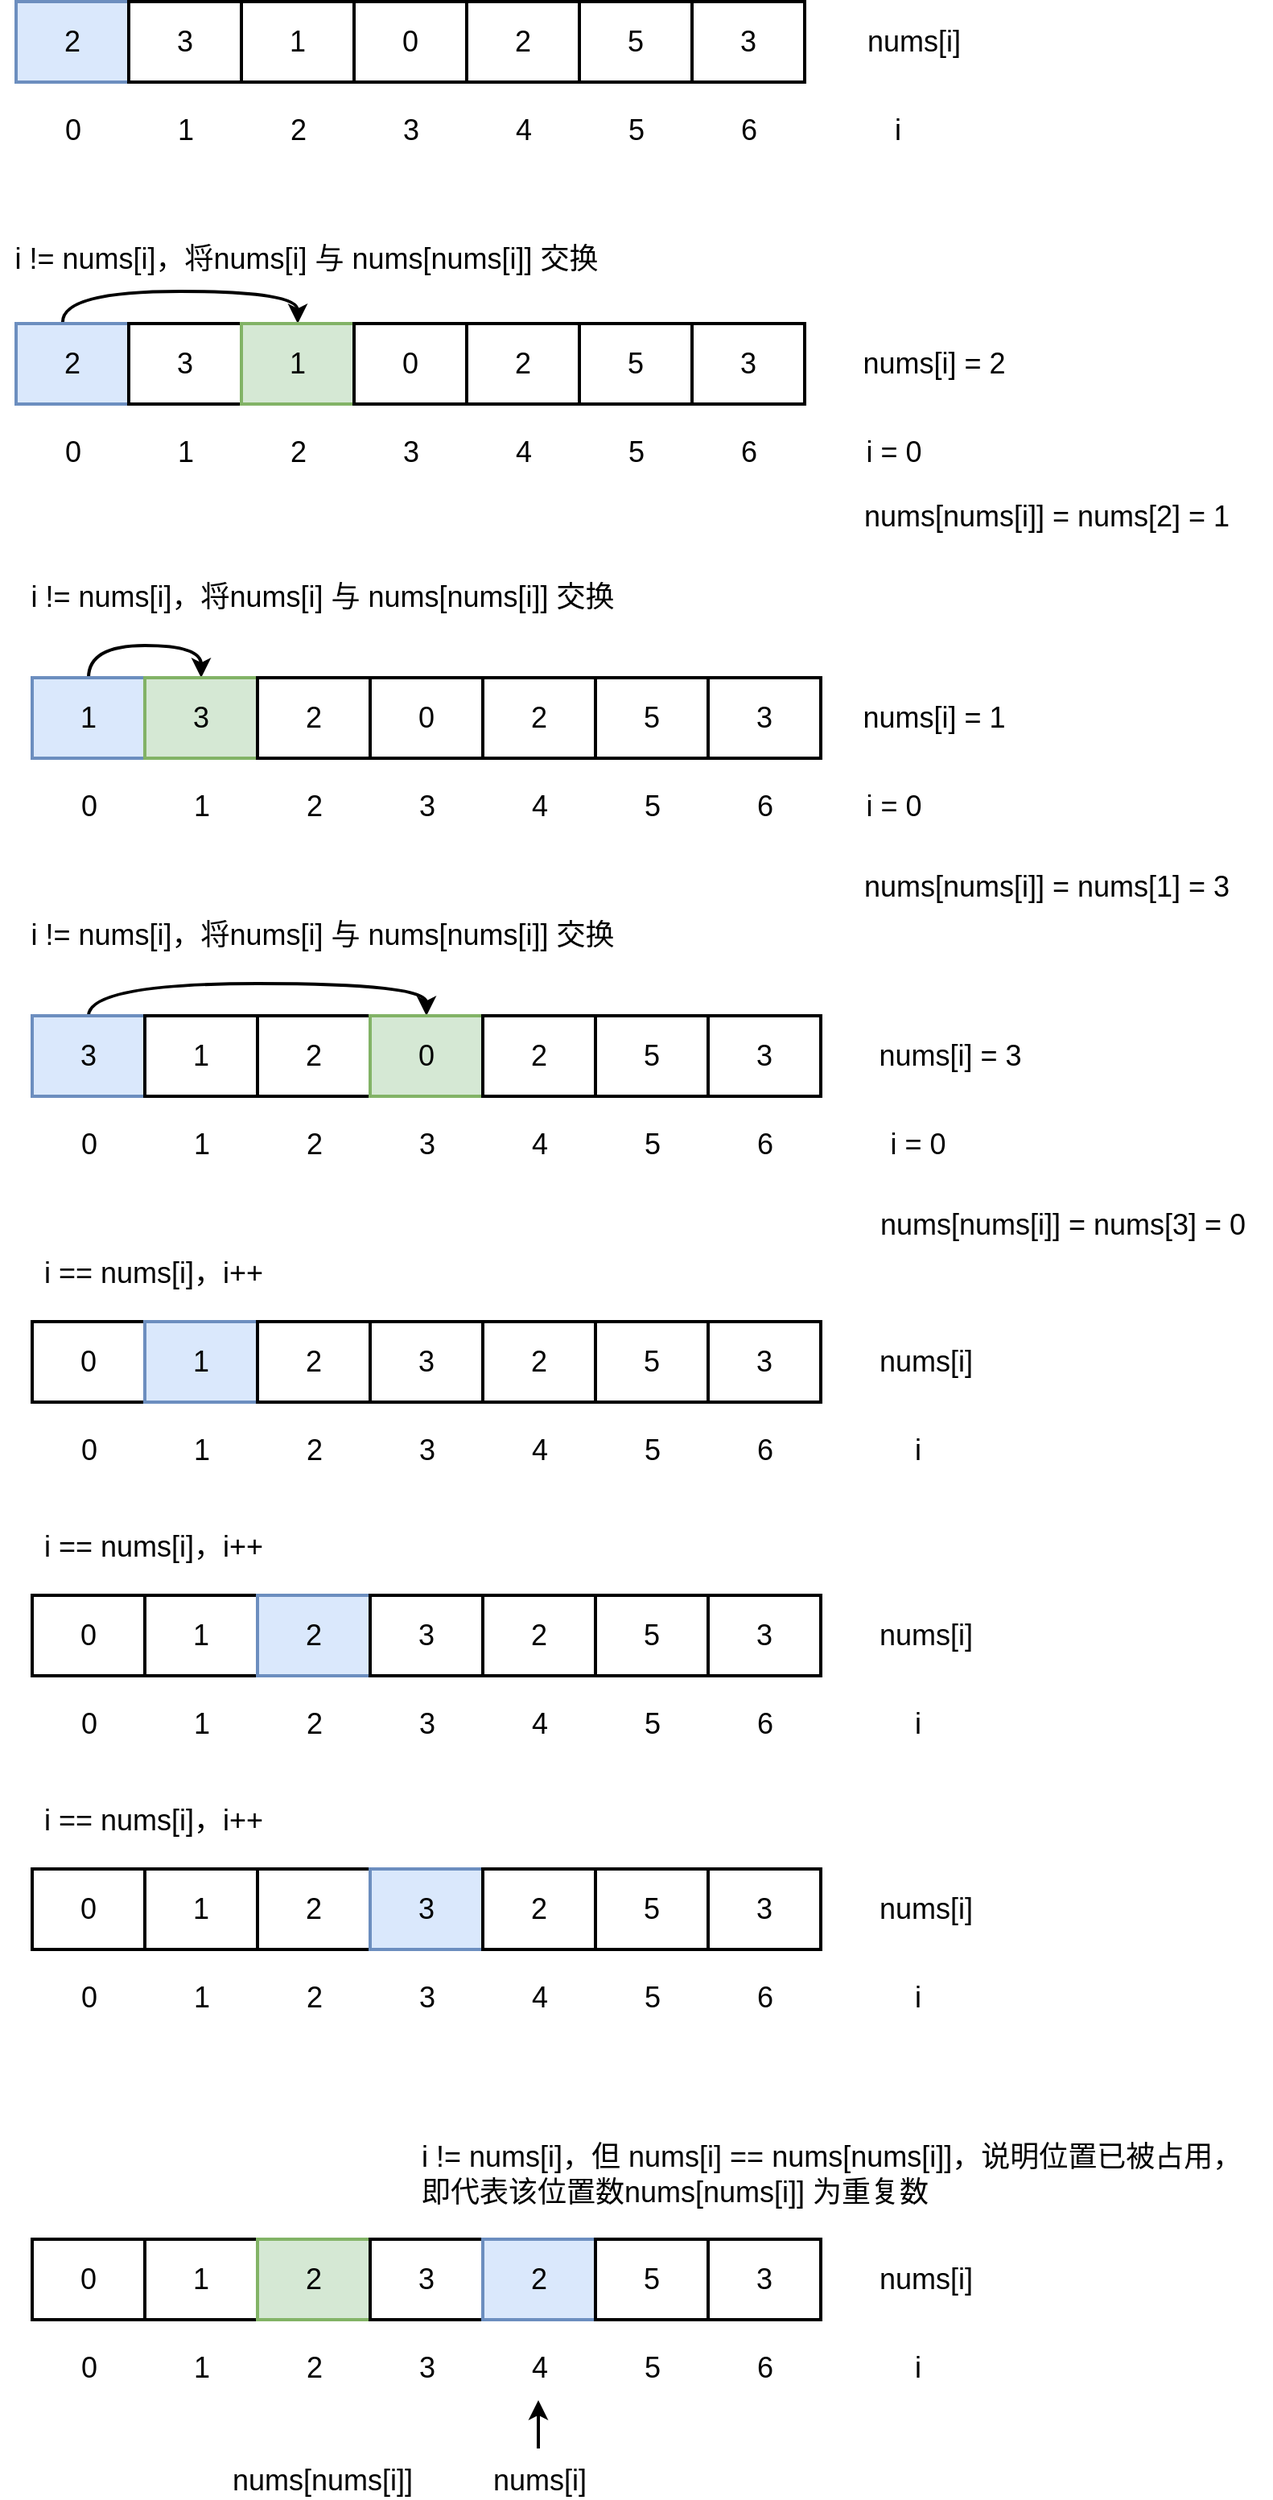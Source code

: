 <mxfile version="14.2.6" type="github">
  <diagram id="dGNWReX4-PdzedT3Ty0_" name="第 1 页">
    <mxGraphModel dx="856" dy="561" grid="1" gridSize="10" guides="1" tooltips="1" connect="1" arrows="1" fold="1" page="1" pageScale="1" pageWidth="2339" pageHeight="3300" math="0" shadow="0">
      <root>
        <mxCell id="0" />
        <mxCell id="1" parent="0" />
        <mxCell id="hD5_cvBa2tkCcgQeZO3l-1" value="&lt;font style=&quot;font-size: 18px&quot;&gt;2&lt;/font&gt;" style="rounded=0;whiteSpace=wrap;html=1;strokeWidth=2;fillColor=#dae8fc;strokeColor=#6c8ebf;" vertex="1" parent="1">
          <mxGeometry x="50" y="40" width="70" height="50" as="geometry" />
        </mxCell>
        <mxCell id="hD5_cvBa2tkCcgQeZO3l-2" value="&lt;font style=&quot;font-size: 18px&quot;&gt;3&lt;/font&gt;" style="rounded=0;whiteSpace=wrap;html=1;strokeWidth=2;" vertex="1" parent="1">
          <mxGeometry x="120" y="40" width="70" height="50" as="geometry" />
        </mxCell>
        <mxCell id="hD5_cvBa2tkCcgQeZO3l-3" value="&lt;font style=&quot;font-size: 18px&quot;&gt;1&lt;/font&gt;" style="rounded=0;whiteSpace=wrap;html=1;strokeWidth=2;" vertex="1" parent="1">
          <mxGeometry x="190" y="40" width="70" height="50" as="geometry" />
        </mxCell>
        <mxCell id="hD5_cvBa2tkCcgQeZO3l-4" value="&lt;font style=&quot;font-size: 18px&quot;&gt;0&lt;/font&gt;" style="rounded=0;whiteSpace=wrap;html=1;strokeWidth=2;" vertex="1" parent="1">
          <mxGeometry x="260" y="40" width="70" height="50" as="geometry" />
        </mxCell>
        <mxCell id="hD5_cvBa2tkCcgQeZO3l-5" value="&lt;font style=&quot;font-size: 18px&quot;&gt;2&lt;/font&gt;" style="rounded=0;whiteSpace=wrap;html=1;strokeWidth=2;" vertex="1" parent="1">
          <mxGeometry x="330" y="40" width="70" height="50" as="geometry" />
        </mxCell>
        <mxCell id="hD5_cvBa2tkCcgQeZO3l-6" value="&lt;font style=&quot;font-size: 18px&quot;&gt;5&lt;/font&gt;" style="rounded=0;whiteSpace=wrap;html=1;strokeWidth=2;" vertex="1" parent="1">
          <mxGeometry x="400" y="40" width="70" height="50" as="geometry" />
        </mxCell>
        <mxCell id="hD5_cvBa2tkCcgQeZO3l-7" value="&lt;font style=&quot;font-size: 18px&quot;&gt;3&lt;/font&gt;" style="rounded=0;whiteSpace=wrap;html=1;strokeWidth=2;" vertex="1" parent="1">
          <mxGeometry x="470" y="40" width="70" height="50" as="geometry" />
        </mxCell>
        <mxCell id="hD5_cvBa2tkCcgQeZO3l-8" value="&lt;font style=&quot;font-size: 18px&quot;&gt;nums[i]&amp;nbsp;&lt;/font&gt;" style="text;html=1;resizable=0;autosize=1;align=center;verticalAlign=middle;points=[];fillColor=none;strokeColor=none;rounded=0;" vertex="1" parent="1">
          <mxGeometry x="570" y="55" width="80" height="20" as="geometry" />
        </mxCell>
        <mxCell id="hD5_cvBa2tkCcgQeZO3l-10" value="&lt;font style=&quot;font-size: 18px&quot;&gt;i&amp;nbsp;&lt;/font&gt;" style="text;html=1;resizable=0;autosize=1;align=center;verticalAlign=middle;points=[];fillColor=none;strokeColor=none;rounded=0;" vertex="1" parent="1">
          <mxGeometry x="590" y="110" width="20" height="20" as="geometry" />
        </mxCell>
        <mxCell id="hD5_cvBa2tkCcgQeZO3l-11" value="&lt;font style=&quot;font-size: 18px&quot;&gt;0&lt;/font&gt;" style="text;html=1;resizable=0;autosize=1;align=center;verticalAlign=middle;points=[];fillColor=none;strokeColor=none;rounded=0;" vertex="1" parent="1">
          <mxGeometry x="70" y="110" width="30" height="20" as="geometry" />
        </mxCell>
        <mxCell id="hD5_cvBa2tkCcgQeZO3l-12" value="&lt;font style=&quot;font-size: 18px&quot;&gt;1&lt;/font&gt;" style="text;html=1;resizable=0;autosize=1;align=center;verticalAlign=middle;points=[];fillColor=none;strokeColor=none;rounded=0;" vertex="1" parent="1">
          <mxGeometry x="140" y="110" width="30" height="20" as="geometry" />
        </mxCell>
        <mxCell id="hD5_cvBa2tkCcgQeZO3l-13" value="&lt;font style=&quot;font-size: 18px&quot;&gt;2&lt;/font&gt;" style="text;html=1;resizable=0;autosize=1;align=center;verticalAlign=middle;points=[];fillColor=none;strokeColor=none;rounded=0;" vertex="1" parent="1">
          <mxGeometry x="210" y="110" width="30" height="20" as="geometry" />
        </mxCell>
        <mxCell id="hD5_cvBa2tkCcgQeZO3l-14" value="&lt;font style=&quot;font-size: 18px&quot;&gt;3&lt;/font&gt;" style="text;html=1;resizable=0;autosize=1;align=center;verticalAlign=middle;points=[];fillColor=none;strokeColor=none;rounded=0;" vertex="1" parent="1">
          <mxGeometry x="280" y="110" width="30" height="20" as="geometry" />
        </mxCell>
        <mxCell id="hD5_cvBa2tkCcgQeZO3l-15" value="&lt;font style=&quot;font-size: 18px&quot;&gt;4&lt;/font&gt;" style="text;html=1;resizable=0;autosize=1;align=center;verticalAlign=middle;points=[];fillColor=none;strokeColor=none;rounded=0;" vertex="1" parent="1">
          <mxGeometry x="350" y="110" width="30" height="20" as="geometry" />
        </mxCell>
        <mxCell id="hD5_cvBa2tkCcgQeZO3l-16" value="&lt;font style=&quot;font-size: 18px&quot;&gt;5&lt;/font&gt;" style="text;html=1;resizable=0;autosize=1;align=center;verticalAlign=middle;points=[];fillColor=none;strokeColor=none;rounded=0;" vertex="1" parent="1">
          <mxGeometry x="420" y="110" width="30" height="20" as="geometry" />
        </mxCell>
        <mxCell id="hD5_cvBa2tkCcgQeZO3l-17" value="&lt;font style=&quot;font-size: 18px&quot;&gt;6&lt;/font&gt;" style="text;html=1;resizable=0;autosize=1;align=center;verticalAlign=middle;points=[];fillColor=none;strokeColor=none;rounded=0;" vertex="1" parent="1">
          <mxGeometry x="490" y="110" width="30" height="20" as="geometry" />
        </mxCell>
        <mxCell id="hD5_cvBa2tkCcgQeZO3l-35" style="edgeStyle=orthogonalEdgeStyle;rounded=0;orthogonalLoop=1;jettySize=auto;html=1;entryX=0.5;entryY=0;entryDx=0;entryDy=0;curved=1;exitX=0.414;exitY=-0.02;exitDx=0;exitDy=0;exitPerimeter=0;strokeWidth=2;" edge="1" parent="1" source="hD5_cvBa2tkCcgQeZO3l-18" target="hD5_cvBa2tkCcgQeZO3l-20">
          <mxGeometry relative="1" as="geometry" />
        </mxCell>
        <mxCell id="hD5_cvBa2tkCcgQeZO3l-18" value="&lt;font style=&quot;font-size: 18px&quot;&gt;2&lt;/font&gt;" style="rounded=0;whiteSpace=wrap;html=1;strokeWidth=2;fillColor=#dae8fc;strokeColor=#6c8ebf;" vertex="1" parent="1">
          <mxGeometry x="50" y="240" width="70" height="50" as="geometry" />
        </mxCell>
        <mxCell id="hD5_cvBa2tkCcgQeZO3l-19" value="&lt;font style=&quot;font-size: 18px&quot;&gt;3&lt;/font&gt;" style="rounded=0;whiteSpace=wrap;html=1;strokeWidth=2;" vertex="1" parent="1">
          <mxGeometry x="120" y="240" width="70" height="50" as="geometry" />
        </mxCell>
        <mxCell id="hD5_cvBa2tkCcgQeZO3l-20" value="&lt;font style=&quot;font-size: 18px&quot;&gt;1&lt;/font&gt;" style="rounded=0;whiteSpace=wrap;html=1;strokeWidth=2;fillColor=#d5e8d4;strokeColor=#82b366;" vertex="1" parent="1">
          <mxGeometry x="190" y="240" width="70" height="50" as="geometry" />
        </mxCell>
        <mxCell id="hD5_cvBa2tkCcgQeZO3l-21" value="&lt;font style=&quot;font-size: 18px&quot;&gt;0&lt;/font&gt;" style="rounded=0;whiteSpace=wrap;html=1;strokeWidth=2;" vertex="1" parent="1">
          <mxGeometry x="260" y="240" width="70" height="50" as="geometry" />
        </mxCell>
        <mxCell id="hD5_cvBa2tkCcgQeZO3l-22" value="&lt;font style=&quot;font-size: 18px&quot;&gt;2&lt;/font&gt;" style="rounded=0;whiteSpace=wrap;html=1;strokeWidth=2;" vertex="1" parent="1">
          <mxGeometry x="330" y="240" width="70" height="50" as="geometry" />
        </mxCell>
        <mxCell id="hD5_cvBa2tkCcgQeZO3l-23" value="&lt;font style=&quot;font-size: 18px&quot;&gt;5&lt;/font&gt;" style="rounded=0;whiteSpace=wrap;html=1;strokeWidth=2;" vertex="1" parent="1">
          <mxGeometry x="400" y="240" width="70" height="50" as="geometry" />
        </mxCell>
        <mxCell id="hD5_cvBa2tkCcgQeZO3l-24" value="&lt;font style=&quot;font-size: 18px&quot;&gt;3&lt;/font&gt;" style="rounded=0;whiteSpace=wrap;html=1;strokeWidth=2;" vertex="1" parent="1">
          <mxGeometry x="470" y="240" width="70" height="50" as="geometry" />
        </mxCell>
        <mxCell id="hD5_cvBa2tkCcgQeZO3l-25" value="&lt;font style=&quot;font-size: 18px&quot;&gt;nums[i] = 2&lt;/font&gt;" style="text;html=1;resizable=0;autosize=1;align=center;verticalAlign=middle;points=[];fillColor=none;strokeColor=none;rounded=0;" vertex="1" parent="1">
          <mxGeometry x="570" y="255" width="100" height="20" as="geometry" />
        </mxCell>
        <mxCell id="hD5_cvBa2tkCcgQeZO3l-26" value="&lt;font style=&quot;font-size: 18px&quot;&gt;i = 0&lt;/font&gt;" style="text;html=1;resizable=0;autosize=1;align=center;verticalAlign=middle;points=[];fillColor=none;strokeColor=none;rounded=0;" vertex="1" parent="1">
          <mxGeometry x="570" y="310" width="50" height="20" as="geometry" />
        </mxCell>
        <mxCell id="hD5_cvBa2tkCcgQeZO3l-27" value="&lt;font style=&quot;font-size: 18px&quot;&gt;0&lt;/font&gt;" style="text;html=1;resizable=0;autosize=1;align=center;verticalAlign=middle;points=[];fillColor=none;strokeColor=none;rounded=0;" vertex="1" parent="1">
          <mxGeometry x="70" y="310" width="30" height="20" as="geometry" />
        </mxCell>
        <mxCell id="hD5_cvBa2tkCcgQeZO3l-28" value="&lt;font style=&quot;font-size: 18px&quot;&gt;1&lt;/font&gt;" style="text;html=1;resizable=0;autosize=1;align=center;verticalAlign=middle;points=[];fillColor=none;strokeColor=none;rounded=0;" vertex="1" parent="1">
          <mxGeometry x="140" y="310" width="30" height="20" as="geometry" />
        </mxCell>
        <mxCell id="hD5_cvBa2tkCcgQeZO3l-29" value="&lt;font style=&quot;font-size: 18px&quot;&gt;2&lt;/font&gt;" style="text;html=1;resizable=0;autosize=1;align=center;verticalAlign=middle;points=[];fillColor=none;strokeColor=none;rounded=0;" vertex="1" parent="1">
          <mxGeometry x="210" y="310" width="30" height="20" as="geometry" />
        </mxCell>
        <mxCell id="hD5_cvBa2tkCcgQeZO3l-30" value="&lt;font style=&quot;font-size: 18px&quot;&gt;3&lt;/font&gt;" style="text;html=1;resizable=0;autosize=1;align=center;verticalAlign=middle;points=[];fillColor=none;strokeColor=none;rounded=0;" vertex="1" parent="1">
          <mxGeometry x="280" y="310" width="30" height="20" as="geometry" />
        </mxCell>
        <mxCell id="hD5_cvBa2tkCcgQeZO3l-31" value="&lt;font style=&quot;font-size: 18px&quot;&gt;4&lt;/font&gt;" style="text;html=1;resizable=0;autosize=1;align=center;verticalAlign=middle;points=[];fillColor=none;strokeColor=none;rounded=0;" vertex="1" parent="1">
          <mxGeometry x="350" y="310" width="30" height="20" as="geometry" />
        </mxCell>
        <mxCell id="hD5_cvBa2tkCcgQeZO3l-32" value="&lt;font style=&quot;font-size: 18px&quot;&gt;5&lt;/font&gt;" style="text;html=1;resizable=0;autosize=1;align=center;verticalAlign=middle;points=[];fillColor=none;strokeColor=none;rounded=0;" vertex="1" parent="1">
          <mxGeometry x="420" y="310" width="30" height="20" as="geometry" />
        </mxCell>
        <mxCell id="hD5_cvBa2tkCcgQeZO3l-33" value="&lt;font style=&quot;font-size: 18px&quot;&gt;6&lt;/font&gt;" style="text;html=1;resizable=0;autosize=1;align=center;verticalAlign=middle;points=[];fillColor=none;strokeColor=none;rounded=0;" vertex="1" parent="1">
          <mxGeometry x="490" y="310" width="30" height="20" as="geometry" />
        </mxCell>
        <mxCell id="hD5_cvBa2tkCcgQeZO3l-36" value="&lt;font style=&quot;font-size: 18px&quot;&gt;i != nums[i]，将nums[i] 与 nums[nums[i]] 交换&lt;/font&gt;" style="text;html=1;resizable=0;autosize=1;align=center;verticalAlign=middle;points=[];fillColor=none;strokeColor=none;rounded=0;" vertex="1" parent="1">
          <mxGeometry x="40" y="190" width="380" height="20" as="geometry" />
        </mxCell>
        <mxCell id="hD5_cvBa2tkCcgQeZO3l-56" style="edgeStyle=orthogonalEdgeStyle;curved=1;rounded=0;orthogonalLoop=1;jettySize=auto;html=1;exitX=0.5;exitY=0;exitDx=0;exitDy=0;entryX=0.5;entryY=0;entryDx=0;entryDy=0;strokeWidth=2;" edge="1" parent="1" source="hD5_cvBa2tkCcgQeZO3l-38" target="hD5_cvBa2tkCcgQeZO3l-39">
          <mxGeometry relative="1" as="geometry" />
        </mxCell>
        <mxCell id="hD5_cvBa2tkCcgQeZO3l-38" value="&lt;font style=&quot;font-size: 18px&quot;&gt;1&lt;/font&gt;" style="rounded=0;whiteSpace=wrap;html=1;strokeWidth=2;fillColor=#dae8fc;strokeColor=#6c8ebf;" vertex="1" parent="1">
          <mxGeometry x="60" y="460" width="70" height="50" as="geometry" />
        </mxCell>
        <mxCell id="hD5_cvBa2tkCcgQeZO3l-39" value="&lt;font style=&quot;font-size: 18px&quot;&gt;3&lt;/font&gt;" style="rounded=0;whiteSpace=wrap;html=1;strokeWidth=2;fillColor=#d5e8d4;strokeColor=#82b366;" vertex="1" parent="1">
          <mxGeometry x="130" y="460" width="70" height="50" as="geometry" />
        </mxCell>
        <mxCell id="hD5_cvBa2tkCcgQeZO3l-40" value="&lt;font style=&quot;font-size: 18px&quot;&gt;2&lt;/font&gt;" style="rounded=0;whiteSpace=wrap;html=1;strokeWidth=2;" vertex="1" parent="1">
          <mxGeometry x="200" y="460" width="70" height="50" as="geometry" />
        </mxCell>
        <mxCell id="hD5_cvBa2tkCcgQeZO3l-41" value="&lt;font style=&quot;font-size: 18px&quot;&gt;0&lt;/font&gt;" style="rounded=0;whiteSpace=wrap;html=1;strokeWidth=2;" vertex="1" parent="1">
          <mxGeometry x="270" y="460" width="70" height="50" as="geometry" />
        </mxCell>
        <mxCell id="hD5_cvBa2tkCcgQeZO3l-42" value="&lt;font style=&quot;font-size: 18px&quot;&gt;2&lt;/font&gt;" style="rounded=0;whiteSpace=wrap;html=1;strokeWidth=2;" vertex="1" parent="1">
          <mxGeometry x="340" y="460" width="70" height="50" as="geometry" />
        </mxCell>
        <mxCell id="hD5_cvBa2tkCcgQeZO3l-43" value="&lt;font style=&quot;font-size: 18px&quot;&gt;5&lt;/font&gt;" style="rounded=0;whiteSpace=wrap;html=1;strokeWidth=2;" vertex="1" parent="1">
          <mxGeometry x="410" y="460" width="70" height="50" as="geometry" />
        </mxCell>
        <mxCell id="hD5_cvBa2tkCcgQeZO3l-44" value="&lt;font style=&quot;font-size: 18px&quot;&gt;3&lt;/font&gt;" style="rounded=0;whiteSpace=wrap;html=1;strokeWidth=2;" vertex="1" parent="1">
          <mxGeometry x="480" y="460" width="70" height="50" as="geometry" />
        </mxCell>
        <mxCell id="hD5_cvBa2tkCcgQeZO3l-45" value="&lt;font style=&quot;font-size: 18px&quot;&gt;nums[i] = 1&lt;/font&gt;" style="text;html=1;resizable=0;autosize=1;align=center;verticalAlign=middle;points=[];fillColor=none;strokeColor=none;rounded=0;" vertex="1" parent="1">
          <mxGeometry x="570" y="475" width="100" height="20" as="geometry" />
        </mxCell>
        <mxCell id="hD5_cvBa2tkCcgQeZO3l-46" value="&lt;font style=&quot;font-size: 18px&quot;&gt;i = 0&lt;/font&gt;" style="text;html=1;resizable=0;autosize=1;align=center;verticalAlign=middle;points=[];fillColor=none;strokeColor=none;rounded=0;" vertex="1" parent="1">
          <mxGeometry x="570" y="530" width="50" height="20" as="geometry" />
        </mxCell>
        <mxCell id="hD5_cvBa2tkCcgQeZO3l-47" value="&lt;font style=&quot;font-size: 18px&quot;&gt;0&lt;/font&gt;" style="text;html=1;resizable=0;autosize=1;align=center;verticalAlign=middle;points=[];fillColor=none;strokeColor=none;rounded=0;" vertex="1" parent="1">
          <mxGeometry x="80" y="530" width="30" height="20" as="geometry" />
        </mxCell>
        <mxCell id="hD5_cvBa2tkCcgQeZO3l-48" value="&lt;font style=&quot;font-size: 18px&quot;&gt;1&lt;/font&gt;" style="text;html=1;resizable=0;autosize=1;align=center;verticalAlign=middle;points=[];fillColor=none;strokeColor=none;rounded=0;" vertex="1" parent="1">
          <mxGeometry x="150" y="530" width="30" height="20" as="geometry" />
        </mxCell>
        <mxCell id="hD5_cvBa2tkCcgQeZO3l-49" value="&lt;font style=&quot;font-size: 18px&quot;&gt;2&lt;/font&gt;" style="text;html=1;resizable=0;autosize=1;align=center;verticalAlign=middle;points=[];fillColor=none;strokeColor=none;rounded=0;" vertex="1" parent="1">
          <mxGeometry x="220" y="530" width="30" height="20" as="geometry" />
        </mxCell>
        <mxCell id="hD5_cvBa2tkCcgQeZO3l-50" value="&lt;font style=&quot;font-size: 18px&quot;&gt;3&lt;/font&gt;" style="text;html=1;resizable=0;autosize=1;align=center;verticalAlign=middle;points=[];fillColor=none;strokeColor=none;rounded=0;" vertex="1" parent="1">
          <mxGeometry x="290" y="530" width="30" height="20" as="geometry" />
        </mxCell>
        <mxCell id="hD5_cvBa2tkCcgQeZO3l-51" value="&lt;font style=&quot;font-size: 18px&quot;&gt;4&lt;/font&gt;" style="text;html=1;resizable=0;autosize=1;align=center;verticalAlign=middle;points=[];fillColor=none;strokeColor=none;rounded=0;" vertex="1" parent="1">
          <mxGeometry x="360" y="530" width="30" height="20" as="geometry" />
        </mxCell>
        <mxCell id="hD5_cvBa2tkCcgQeZO3l-52" value="&lt;font style=&quot;font-size: 18px&quot;&gt;5&lt;/font&gt;" style="text;html=1;resizable=0;autosize=1;align=center;verticalAlign=middle;points=[];fillColor=none;strokeColor=none;rounded=0;" vertex="1" parent="1">
          <mxGeometry x="430" y="530" width="30" height="20" as="geometry" />
        </mxCell>
        <mxCell id="hD5_cvBa2tkCcgQeZO3l-53" value="&lt;font style=&quot;font-size: 18px&quot;&gt;6&lt;/font&gt;" style="text;html=1;resizable=0;autosize=1;align=center;verticalAlign=middle;points=[];fillColor=none;strokeColor=none;rounded=0;" vertex="1" parent="1">
          <mxGeometry x="500" y="530" width="30" height="20" as="geometry" />
        </mxCell>
        <mxCell id="hD5_cvBa2tkCcgQeZO3l-54" value="&lt;font style=&quot;font-size: 18px&quot;&gt;i != nums[i]，将nums[i] 与 nums[nums[i]] 交换&lt;/font&gt;" style="text;html=1;resizable=0;autosize=1;align=center;verticalAlign=middle;points=[];fillColor=none;strokeColor=none;rounded=0;" vertex="1" parent="1">
          <mxGeometry x="50" y="400" width="380" height="20" as="geometry" />
        </mxCell>
        <mxCell id="hD5_cvBa2tkCcgQeZO3l-57" style="edgeStyle=orthogonalEdgeStyle;curved=1;rounded=0;orthogonalLoop=1;jettySize=auto;html=1;exitX=0.5;exitY=0;exitDx=0;exitDy=0;entryX=0.5;entryY=0;entryDx=0;entryDy=0;strokeWidth=2;" edge="1" parent="1" source="hD5_cvBa2tkCcgQeZO3l-58" target="hD5_cvBa2tkCcgQeZO3l-61">
          <mxGeometry relative="1" as="geometry">
            <Array as="points">
              <mxPoint x="95" y="650" />
              <mxPoint x="305" y="650" />
            </Array>
          </mxGeometry>
        </mxCell>
        <mxCell id="hD5_cvBa2tkCcgQeZO3l-58" value="&lt;font style=&quot;font-size: 18px&quot;&gt;3&lt;/font&gt;" style="rounded=0;whiteSpace=wrap;html=1;strokeWidth=2;fillColor=#dae8fc;strokeColor=#6c8ebf;" vertex="1" parent="1">
          <mxGeometry x="60" y="670" width="70" height="50" as="geometry" />
        </mxCell>
        <mxCell id="hD5_cvBa2tkCcgQeZO3l-59" value="&lt;font style=&quot;font-size: 18px&quot;&gt;1&lt;/font&gt;" style="rounded=0;whiteSpace=wrap;html=1;strokeWidth=2;" vertex="1" parent="1">
          <mxGeometry x="130" y="670" width="70" height="50" as="geometry" />
        </mxCell>
        <mxCell id="hD5_cvBa2tkCcgQeZO3l-60" value="&lt;font style=&quot;font-size: 18px&quot;&gt;2&lt;/font&gt;" style="rounded=0;whiteSpace=wrap;html=1;strokeWidth=2;" vertex="1" parent="1">
          <mxGeometry x="200" y="670" width="70" height="50" as="geometry" />
        </mxCell>
        <mxCell id="hD5_cvBa2tkCcgQeZO3l-61" value="&lt;font style=&quot;font-size: 18px&quot;&gt;0&lt;/font&gt;" style="rounded=0;whiteSpace=wrap;html=1;strokeWidth=2;fillColor=#d5e8d4;strokeColor=#82b366;" vertex="1" parent="1">
          <mxGeometry x="270" y="670" width="70" height="50" as="geometry" />
        </mxCell>
        <mxCell id="hD5_cvBa2tkCcgQeZO3l-62" value="&lt;font style=&quot;font-size: 18px&quot;&gt;2&lt;/font&gt;" style="rounded=0;whiteSpace=wrap;html=1;strokeWidth=2;" vertex="1" parent="1">
          <mxGeometry x="340" y="670" width="70" height="50" as="geometry" />
        </mxCell>
        <mxCell id="hD5_cvBa2tkCcgQeZO3l-63" value="&lt;font style=&quot;font-size: 18px&quot;&gt;5&lt;/font&gt;" style="rounded=0;whiteSpace=wrap;html=1;strokeWidth=2;" vertex="1" parent="1">
          <mxGeometry x="410" y="670" width="70" height="50" as="geometry" />
        </mxCell>
        <mxCell id="hD5_cvBa2tkCcgQeZO3l-64" value="&lt;font style=&quot;font-size: 18px&quot;&gt;3&lt;/font&gt;" style="rounded=0;whiteSpace=wrap;html=1;strokeWidth=2;" vertex="1" parent="1">
          <mxGeometry x="480" y="670" width="70" height="50" as="geometry" />
        </mxCell>
        <mxCell id="hD5_cvBa2tkCcgQeZO3l-65" value="&lt;font style=&quot;font-size: 18px&quot;&gt;nums[i] = 3&lt;/font&gt;" style="text;html=1;resizable=0;autosize=1;align=center;verticalAlign=middle;points=[];fillColor=none;strokeColor=none;rounded=0;" vertex="1" parent="1">
          <mxGeometry x="580" y="685" width="100" height="20" as="geometry" />
        </mxCell>
        <mxCell id="hD5_cvBa2tkCcgQeZO3l-66" value="&lt;font style=&quot;font-size: 18px&quot;&gt;i = 0&lt;/font&gt;" style="text;html=1;resizable=0;autosize=1;align=center;verticalAlign=middle;points=[];fillColor=none;strokeColor=none;rounded=0;" vertex="1" parent="1">
          <mxGeometry x="585" y="740" width="50" height="20" as="geometry" />
        </mxCell>
        <mxCell id="hD5_cvBa2tkCcgQeZO3l-67" value="&lt;font style=&quot;font-size: 18px&quot;&gt;0&lt;/font&gt;" style="text;html=1;resizable=0;autosize=1;align=center;verticalAlign=middle;points=[];fillColor=none;strokeColor=none;rounded=0;" vertex="1" parent="1">
          <mxGeometry x="80" y="740" width="30" height="20" as="geometry" />
        </mxCell>
        <mxCell id="hD5_cvBa2tkCcgQeZO3l-68" value="&lt;font style=&quot;font-size: 18px&quot;&gt;1&lt;/font&gt;" style="text;html=1;resizable=0;autosize=1;align=center;verticalAlign=middle;points=[];fillColor=none;strokeColor=none;rounded=0;" vertex="1" parent="1">
          <mxGeometry x="150" y="740" width="30" height="20" as="geometry" />
        </mxCell>
        <mxCell id="hD5_cvBa2tkCcgQeZO3l-69" value="&lt;font style=&quot;font-size: 18px&quot;&gt;2&lt;/font&gt;" style="text;html=1;resizable=0;autosize=1;align=center;verticalAlign=middle;points=[];fillColor=none;strokeColor=none;rounded=0;" vertex="1" parent="1">
          <mxGeometry x="220" y="740" width="30" height="20" as="geometry" />
        </mxCell>
        <mxCell id="hD5_cvBa2tkCcgQeZO3l-70" value="&lt;font style=&quot;font-size: 18px&quot;&gt;3&lt;/font&gt;" style="text;html=1;resizable=0;autosize=1;align=center;verticalAlign=middle;points=[];fillColor=none;strokeColor=none;rounded=0;" vertex="1" parent="1">
          <mxGeometry x="290" y="740" width="30" height="20" as="geometry" />
        </mxCell>
        <mxCell id="hD5_cvBa2tkCcgQeZO3l-71" value="&lt;font style=&quot;font-size: 18px&quot;&gt;4&lt;/font&gt;" style="text;html=1;resizable=0;autosize=1;align=center;verticalAlign=middle;points=[];fillColor=none;strokeColor=none;rounded=0;" vertex="1" parent="1">
          <mxGeometry x="360" y="740" width="30" height="20" as="geometry" />
        </mxCell>
        <mxCell id="hD5_cvBa2tkCcgQeZO3l-72" value="&lt;font style=&quot;font-size: 18px&quot;&gt;5&lt;/font&gt;" style="text;html=1;resizable=0;autosize=1;align=center;verticalAlign=middle;points=[];fillColor=none;strokeColor=none;rounded=0;" vertex="1" parent="1">
          <mxGeometry x="430" y="740" width="30" height="20" as="geometry" />
        </mxCell>
        <mxCell id="hD5_cvBa2tkCcgQeZO3l-73" value="&lt;font style=&quot;font-size: 18px&quot;&gt;6&lt;/font&gt;" style="text;html=1;resizable=0;autosize=1;align=center;verticalAlign=middle;points=[];fillColor=none;strokeColor=none;rounded=0;" vertex="1" parent="1">
          <mxGeometry x="500" y="740" width="30" height="20" as="geometry" />
        </mxCell>
        <mxCell id="hD5_cvBa2tkCcgQeZO3l-74" value="&lt;font style=&quot;font-size: 18px&quot;&gt;i != nums[i]，将nums[i] 与 nums[nums[i]] 交换&lt;/font&gt;" style="text;html=1;resizable=0;autosize=1;align=center;verticalAlign=middle;points=[];fillColor=none;strokeColor=none;rounded=0;" vertex="1" parent="1">
          <mxGeometry x="50" y="610" width="380" height="20" as="geometry" />
        </mxCell>
        <mxCell id="hD5_cvBa2tkCcgQeZO3l-76" value="&lt;font style=&quot;font-size: 18px&quot;&gt;0&lt;/font&gt;" style="rounded=0;whiteSpace=wrap;html=1;strokeWidth=2;" vertex="1" parent="1">
          <mxGeometry x="60" y="860" width="70" height="50" as="geometry" />
        </mxCell>
        <mxCell id="hD5_cvBa2tkCcgQeZO3l-77" value="&lt;font style=&quot;font-size: 18px&quot;&gt;1&lt;/font&gt;" style="rounded=0;whiteSpace=wrap;html=1;strokeWidth=2;fillColor=#dae8fc;strokeColor=#6c8ebf;" vertex="1" parent="1">
          <mxGeometry x="130" y="860" width="70" height="50" as="geometry" />
        </mxCell>
        <mxCell id="hD5_cvBa2tkCcgQeZO3l-78" value="&lt;font style=&quot;font-size: 18px&quot;&gt;2&lt;/font&gt;" style="rounded=0;whiteSpace=wrap;html=1;strokeWidth=2;" vertex="1" parent="1">
          <mxGeometry x="200" y="860" width="70" height="50" as="geometry" />
        </mxCell>
        <mxCell id="hD5_cvBa2tkCcgQeZO3l-79" value="&lt;font style=&quot;font-size: 18px&quot;&gt;3&lt;/font&gt;" style="rounded=0;whiteSpace=wrap;html=1;strokeWidth=2;" vertex="1" parent="1">
          <mxGeometry x="270" y="860" width="70" height="50" as="geometry" />
        </mxCell>
        <mxCell id="hD5_cvBa2tkCcgQeZO3l-80" value="&lt;font style=&quot;font-size: 18px&quot;&gt;2&lt;/font&gt;" style="rounded=0;whiteSpace=wrap;html=1;strokeWidth=2;" vertex="1" parent="1">
          <mxGeometry x="340" y="860" width="70" height="50" as="geometry" />
        </mxCell>
        <mxCell id="hD5_cvBa2tkCcgQeZO3l-81" value="&lt;font style=&quot;font-size: 18px&quot;&gt;5&lt;/font&gt;" style="rounded=0;whiteSpace=wrap;html=1;strokeWidth=2;" vertex="1" parent="1">
          <mxGeometry x="410" y="860" width="70" height="50" as="geometry" />
        </mxCell>
        <mxCell id="hD5_cvBa2tkCcgQeZO3l-82" value="&lt;font style=&quot;font-size: 18px&quot;&gt;3&lt;/font&gt;" style="rounded=0;whiteSpace=wrap;html=1;strokeWidth=2;" vertex="1" parent="1">
          <mxGeometry x="480" y="860" width="70" height="50" as="geometry" />
        </mxCell>
        <mxCell id="hD5_cvBa2tkCcgQeZO3l-83" value="&lt;font style=&quot;font-size: 18px&quot;&gt;nums[i]&lt;/font&gt;" style="text;html=1;resizable=0;autosize=1;align=center;verticalAlign=middle;points=[];fillColor=none;strokeColor=none;rounded=0;" vertex="1" parent="1">
          <mxGeometry x="580" y="875" width="70" height="20" as="geometry" />
        </mxCell>
        <mxCell id="hD5_cvBa2tkCcgQeZO3l-84" value="&lt;font style=&quot;font-size: 18px&quot;&gt;i&lt;/font&gt;" style="text;html=1;resizable=0;autosize=1;align=center;verticalAlign=middle;points=[];fillColor=none;strokeColor=none;rounded=0;" vertex="1" parent="1">
          <mxGeometry x="600" y="930" width="20" height="20" as="geometry" />
        </mxCell>
        <mxCell id="hD5_cvBa2tkCcgQeZO3l-85" value="&lt;font style=&quot;font-size: 18px&quot;&gt;0&lt;/font&gt;" style="text;html=1;resizable=0;autosize=1;align=center;verticalAlign=middle;points=[];fillColor=none;strokeColor=none;rounded=0;" vertex="1" parent="1">
          <mxGeometry x="80" y="930" width="30" height="20" as="geometry" />
        </mxCell>
        <mxCell id="hD5_cvBa2tkCcgQeZO3l-86" value="&lt;font style=&quot;font-size: 18px&quot;&gt;1&lt;/font&gt;" style="text;html=1;resizable=0;autosize=1;align=center;verticalAlign=middle;points=[];fillColor=none;strokeColor=none;rounded=0;" vertex="1" parent="1">
          <mxGeometry x="150" y="930" width="30" height="20" as="geometry" />
        </mxCell>
        <mxCell id="hD5_cvBa2tkCcgQeZO3l-87" value="&lt;font style=&quot;font-size: 18px&quot;&gt;2&lt;/font&gt;" style="text;html=1;resizable=0;autosize=1;align=center;verticalAlign=middle;points=[];fillColor=none;strokeColor=none;rounded=0;" vertex="1" parent="1">
          <mxGeometry x="220" y="930" width="30" height="20" as="geometry" />
        </mxCell>
        <mxCell id="hD5_cvBa2tkCcgQeZO3l-88" value="&lt;font style=&quot;font-size: 18px&quot;&gt;3&lt;/font&gt;" style="text;html=1;resizable=0;autosize=1;align=center;verticalAlign=middle;points=[];fillColor=none;strokeColor=none;rounded=0;" vertex="1" parent="1">
          <mxGeometry x="290" y="930" width="30" height="20" as="geometry" />
        </mxCell>
        <mxCell id="hD5_cvBa2tkCcgQeZO3l-89" value="&lt;font style=&quot;font-size: 18px&quot;&gt;4&lt;/font&gt;" style="text;html=1;resizable=0;autosize=1;align=center;verticalAlign=middle;points=[];fillColor=none;strokeColor=none;rounded=0;" vertex="1" parent="1">
          <mxGeometry x="360" y="930" width="30" height="20" as="geometry" />
        </mxCell>
        <mxCell id="hD5_cvBa2tkCcgQeZO3l-90" value="&lt;font style=&quot;font-size: 18px&quot;&gt;5&lt;/font&gt;" style="text;html=1;resizable=0;autosize=1;align=center;verticalAlign=middle;points=[];fillColor=none;strokeColor=none;rounded=0;" vertex="1" parent="1">
          <mxGeometry x="430" y="930" width="30" height="20" as="geometry" />
        </mxCell>
        <mxCell id="hD5_cvBa2tkCcgQeZO3l-91" value="&lt;font style=&quot;font-size: 18px&quot;&gt;6&lt;/font&gt;" style="text;html=1;resizable=0;autosize=1;align=center;verticalAlign=middle;points=[];fillColor=none;strokeColor=none;rounded=0;" vertex="1" parent="1">
          <mxGeometry x="500" y="930" width="30" height="20" as="geometry" />
        </mxCell>
        <mxCell id="hD5_cvBa2tkCcgQeZO3l-92" value="&lt;font style=&quot;font-size: 18px&quot;&gt;i == nums[i]，i++&lt;/font&gt;" style="text;html=1;resizable=0;autosize=1;align=center;verticalAlign=middle;points=[];fillColor=none;strokeColor=none;rounded=0;" vertex="1" parent="1">
          <mxGeometry x="60" y="820" width="150" height="20" as="geometry" />
        </mxCell>
        <mxCell id="hD5_cvBa2tkCcgQeZO3l-94" value="&lt;font style=&quot;font-size: 18px&quot;&gt;0&lt;/font&gt;" style="rounded=0;whiteSpace=wrap;html=1;strokeWidth=2;" vertex="1" parent="1">
          <mxGeometry x="60" y="1030" width="70" height="50" as="geometry" />
        </mxCell>
        <mxCell id="hD5_cvBa2tkCcgQeZO3l-95" value="&lt;font style=&quot;font-size: 18px&quot;&gt;1&lt;/font&gt;" style="rounded=0;whiteSpace=wrap;html=1;strokeWidth=2;" vertex="1" parent="1">
          <mxGeometry x="130" y="1030" width="70" height="50" as="geometry" />
        </mxCell>
        <mxCell id="hD5_cvBa2tkCcgQeZO3l-96" value="&lt;font style=&quot;font-size: 18px&quot;&gt;2&lt;/font&gt;" style="rounded=0;whiteSpace=wrap;html=1;strokeWidth=2;fillColor=#dae8fc;strokeColor=#6c8ebf;" vertex="1" parent="1">
          <mxGeometry x="200" y="1030" width="70" height="50" as="geometry" />
        </mxCell>
        <mxCell id="hD5_cvBa2tkCcgQeZO3l-97" value="&lt;font style=&quot;font-size: 18px&quot;&gt;3&lt;/font&gt;" style="rounded=0;whiteSpace=wrap;html=1;strokeWidth=2;" vertex="1" parent="1">
          <mxGeometry x="270" y="1030" width="70" height="50" as="geometry" />
        </mxCell>
        <mxCell id="hD5_cvBa2tkCcgQeZO3l-98" value="&lt;font style=&quot;font-size: 18px&quot;&gt;2&lt;/font&gt;" style="rounded=0;whiteSpace=wrap;html=1;strokeWidth=2;" vertex="1" parent="1">
          <mxGeometry x="340" y="1030" width="70" height="50" as="geometry" />
        </mxCell>
        <mxCell id="hD5_cvBa2tkCcgQeZO3l-99" value="&lt;font style=&quot;font-size: 18px&quot;&gt;5&lt;/font&gt;" style="rounded=0;whiteSpace=wrap;html=1;strokeWidth=2;" vertex="1" parent="1">
          <mxGeometry x="410" y="1030" width="70" height="50" as="geometry" />
        </mxCell>
        <mxCell id="hD5_cvBa2tkCcgQeZO3l-100" value="&lt;font style=&quot;font-size: 18px&quot;&gt;3&lt;/font&gt;" style="rounded=0;whiteSpace=wrap;html=1;strokeWidth=2;" vertex="1" parent="1">
          <mxGeometry x="480" y="1030" width="70" height="50" as="geometry" />
        </mxCell>
        <mxCell id="hD5_cvBa2tkCcgQeZO3l-101" value="&lt;font style=&quot;font-size: 18px&quot;&gt;nums[i]&lt;/font&gt;" style="text;html=1;resizable=0;autosize=1;align=center;verticalAlign=middle;points=[];fillColor=none;strokeColor=none;rounded=0;" vertex="1" parent="1">
          <mxGeometry x="580" y="1045" width="70" height="20" as="geometry" />
        </mxCell>
        <mxCell id="hD5_cvBa2tkCcgQeZO3l-102" value="&lt;font style=&quot;font-size: 18px&quot;&gt;i&lt;/font&gt;" style="text;html=1;resizable=0;autosize=1;align=center;verticalAlign=middle;points=[];fillColor=none;strokeColor=none;rounded=0;" vertex="1" parent="1">
          <mxGeometry x="600" y="1100" width="20" height="20" as="geometry" />
        </mxCell>
        <mxCell id="hD5_cvBa2tkCcgQeZO3l-103" value="&lt;font style=&quot;font-size: 18px&quot;&gt;0&lt;/font&gt;" style="text;html=1;resizable=0;autosize=1;align=center;verticalAlign=middle;points=[];fillColor=none;strokeColor=none;rounded=0;" vertex="1" parent="1">
          <mxGeometry x="80" y="1100" width="30" height="20" as="geometry" />
        </mxCell>
        <mxCell id="hD5_cvBa2tkCcgQeZO3l-104" value="&lt;font style=&quot;font-size: 18px&quot;&gt;1&lt;/font&gt;" style="text;html=1;resizable=0;autosize=1;align=center;verticalAlign=middle;points=[];fillColor=none;strokeColor=none;rounded=0;" vertex="1" parent="1">
          <mxGeometry x="150" y="1100" width="30" height="20" as="geometry" />
        </mxCell>
        <mxCell id="hD5_cvBa2tkCcgQeZO3l-105" value="&lt;font style=&quot;font-size: 18px&quot;&gt;2&lt;/font&gt;" style="text;html=1;resizable=0;autosize=1;align=center;verticalAlign=middle;points=[];fillColor=none;strokeColor=none;rounded=0;" vertex="1" parent="1">
          <mxGeometry x="220" y="1100" width="30" height="20" as="geometry" />
        </mxCell>
        <mxCell id="hD5_cvBa2tkCcgQeZO3l-106" value="&lt;font style=&quot;font-size: 18px&quot;&gt;3&lt;/font&gt;" style="text;html=1;resizable=0;autosize=1;align=center;verticalAlign=middle;points=[];fillColor=none;strokeColor=none;rounded=0;" vertex="1" parent="1">
          <mxGeometry x="290" y="1100" width="30" height="20" as="geometry" />
        </mxCell>
        <mxCell id="hD5_cvBa2tkCcgQeZO3l-107" value="&lt;font style=&quot;font-size: 18px&quot;&gt;4&lt;/font&gt;" style="text;html=1;resizable=0;autosize=1;align=center;verticalAlign=middle;points=[];fillColor=none;strokeColor=none;rounded=0;" vertex="1" parent="1">
          <mxGeometry x="360" y="1100" width="30" height="20" as="geometry" />
        </mxCell>
        <mxCell id="hD5_cvBa2tkCcgQeZO3l-108" value="&lt;font style=&quot;font-size: 18px&quot;&gt;5&lt;/font&gt;" style="text;html=1;resizable=0;autosize=1;align=center;verticalAlign=middle;points=[];fillColor=none;strokeColor=none;rounded=0;" vertex="1" parent="1">
          <mxGeometry x="430" y="1100" width="30" height="20" as="geometry" />
        </mxCell>
        <mxCell id="hD5_cvBa2tkCcgQeZO3l-109" value="&lt;font style=&quot;font-size: 18px&quot;&gt;6&lt;/font&gt;" style="text;html=1;resizable=0;autosize=1;align=center;verticalAlign=middle;points=[];fillColor=none;strokeColor=none;rounded=0;" vertex="1" parent="1">
          <mxGeometry x="500" y="1100" width="30" height="20" as="geometry" />
        </mxCell>
        <mxCell id="hD5_cvBa2tkCcgQeZO3l-110" value="&lt;font style=&quot;font-size: 18px&quot;&gt;i == nums[i]，i++&lt;/font&gt;" style="text;html=1;resizable=0;autosize=1;align=center;verticalAlign=middle;points=[];fillColor=none;strokeColor=none;rounded=0;" vertex="1" parent="1">
          <mxGeometry x="60" y="990" width="150" height="20" as="geometry" />
        </mxCell>
        <mxCell id="hD5_cvBa2tkCcgQeZO3l-111" value="&lt;font style=&quot;font-size: 18px&quot;&gt;0&lt;/font&gt;" style="rounded=0;whiteSpace=wrap;html=1;strokeWidth=2;" vertex="1" parent="1">
          <mxGeometry x="60" y="1200" width="70" height="50" as="geometry" />
        </mxCell>
        <mxCell id="hD5_cvBa2tkCcgQeZO3l-112" value="&lt;font style=&quot;font-size: 18px&quot;&gt;1&lt;/font&gt;" style="rounded=0;whiteSpace=wrap;html=1;strokeWidth=2;" vertex="1" parent="1">
          <mxGeometry x="130" y="1200" width="70" height="50" as="geometry" />
        </mxCell>
        <mxCell id="hD5_cvBa2tkCcgQeZO3l-113" value="&lt;font style=&quot;font-size: 18px&quot;&gt;2&lt;/font&gt;" style="rounded=0;whiteSpace=wrap;html=1;strokeWidth=2;" vertex="1" parent="1">
          <mxGeometry x="200" y="1200" width="70" height="50" as="geometry" />
        </mxCell>
        <mxCell id="hD5_cvBa2tkCcgQeZO3l-114" value="&lt;font style=&quot;font-size: 18px&quot;&gt;3&lt;/font&gt;" style="rounded=0;whiteSpace=wrap;html=1;strokeWidth=2;fillColor=#dae8fc;strokeColor=#6c8ebf;" vertex="1" parent="1">
          <mxGeometry x="270" y="1200" width="70" height="50" as="geometry" />
        </mxCell>
        <mxCell id="hD5_cvBa2tkCcgQeZO3l-115" value="&lt;font style=&quot;font-size: 18px&quot;&gt;2&lt;/font&gt;" style="rounded=0;whiteSpace=wrap;html=1;strokeWidth=2;" vertex="1" parent="1">
          <mxGeometry x="340" y="1200" width="70" height="50" as="geometry" />
        </mxCell>
        <mxCell id="hD5_cvBa2tkCcgQeZO3l-116" value="&lt;font style=&quot;font-size: 18px&quot;&gt;5&lt;/font&gt;" style="rounded=0;whiteSpace=wrap;html=1;strokeWidth=2;" vertex="1" parent="1">
          <mxGeometry x="410" y="1200" width="70" height="50" as="geometry" />
        </mxCell>
        <mxCell id="hD5_cvBa2tkCcgQeZO3l-117" value="&lt;font style=&quot;font-size: 18px&quot;&gt;3&lt;/font&gt;" style="rounded=0;whiteSpace=wrap;html=1;strokeWidth=2;" vertex="1" parent="1">
          <mxGeometry x="480" y="1200" width="70" height="50" as="geometry" />
        </mxCell>
        <mxCell id="hD5_cvBa2tkCcgQeZO3l-118" value="&lt;font style=&quot;font-size: 18px&quot;&gt;nums[i]&lt;/font&gt;" style="text;html=1;resizable=0;autosize=1;align=center;verticalAlign=middle;points=[];fillColor=none;strokeColor=none;rounded=0;" vertex="1" parent="1">
          <mxGeometry x="580" y="1215" width="70" height="20" as="geometry" />
        </mxCell>
        <mxCell id="hD5_cvBa2tkCcgQeZO3l-119" value="&lt;font style=&quot;font-size: 18px&quot;&gt;i&lt;/font&gt;" style="text;html=1;resizable=0;autosize=1;align=center;verticalAlign=middle;points=[];fillColor=none;strokeColor=none;rounded=0;" vertex="1" parent="1">
          <mxGeometry x="600" y="1270" width="20" height="20" as="geometry" />
        </mxCell>
        <mxCell id="hD5_cvBa2tkCcgQeZO3l-120" value="&lt;font style=&quot;font-size: 18px&quot;&gt;0&lt;/font&gt;" style="text;html=1;resizable=0;autosize=1;align=center;verticalAlign=middle;points=[];fillColor=none;strokeColor=none;rounded=0;" vertex="1" parent="1">
          <mxGeometry x="80" y="1270" width="30" height="20" as="geometry" />
        </mxCell>
        <mxCell id="hD5_cvBa2tkCcgQeZO3l-121" value="&lt;font style=&quot;font-size: 18px&quot;&gt;1&lt;/font&gt;" style="text;html=1;resizable=0;autosize=1;align=center;verticalAlign=middle;points=[];fillColor=none;strokeColor=none;rounded=0;" vertex="1" parent="1">
          <mxGeometry x="150" y="1270" width="30" height="20" as="geometry" />
        </mxCell>
        <mxCell id="hD5_cvBa2tkCcgQeZO3l-122" value="&lt;font style=&quot;font-size: 18px&quot;&gt;2&lt;/font&gt;" style="text;html=1;resizable=0;autosize=1;align=center;verticalAlign=middle;points=[];fillColor=none;strokeColor=none;rounded=0;" vertex="1" parent="1">
          <mxGeometry x="220" y="1270" width="30" height="20" as="geometry" />
        </mxCell>
        <mxCell id="hD5_cvBa2tkCcgQeZO3l-123" value="&lt;font style=&quot;font-size: 18px&quot;&gt;3&lt;/font&gt;" style="text;html=1;resizable=0;autosize=1;align=center;verticalAlign=middle;points=[];fillColor=none;strokeColor=none;rounded=0;" vertex="1" parent="1">
          <mxGeometry x="290" y="1270" width="30" height="20" as="geometry" />
        </mxCell>
        <mxCell id="hD5_cvBa2tkCcgQeZO3l-124" value="&lt;font style=&quot;font-size: 18px&quot;&gt;4&lt;/font&gt;" style="text;html=1;resizable=0;autosize=1;align=center;verticalAlign=middle;points=[];fillColor=none;strokeColor=none;rounded=0;" vertex="1" parent="1">
          <mxGeometry x="360" y="1270" width="30" height="20" as="geometry" />
        </mxCell>
        <mxCell id="hD5_cvBa2tkCcgQeZO3l-125" value="&lt;font style=&quot;font-size: 18px&quot;&gt;5&lt;/font&gt;" style="text;html=1;resizable=0;autosize=1;align=center;verticalAlign=middle;points=[];fillColor=none;strokeColor=none;rounded=0;" vertex="1" parent="1">
          <mxGeometry x="430" y="1270" width="30" height="20" as="geometry" />
        </mxCell>
        <mxCell id="hD5_cvBa2tkCcgQeZO3l-126" value="&lt;font style=&quot;font-size: 18px&quot;&gt;6&lt;/font&gt;" style="text;html=1;resizable=0;autosize=1;align=center;verticalAlign=middle;points=[];fillColor=none;strokeColor=none;rounded=0;" vertex="1" parent="1">
          <mxGeometry x="500" y="1270" width="30" height="20" as="geometry" />
        </mxCell>
        <mxCell id="hD5_cvBa2tkCcgQeZO3l-127" value="&lt;font style=&quot;font-size: 18px&quot;&gt;i == nums[i]，i++&lt;/font&gt;" style="text;html=1;resizable=0;autosize=1;align=center;verticalAlign=middle;points=[];fillColor=none;strokeColor=none;rounded=0;" vertex="1" parent="1">
          <mxGeometry x="60" y="1160" width="150" height="20" as="geometry" />
        </mxCell>
        <mxCell id="hD5_cvBa2tkCcgQeZO3l-128" value="&lt;font style=&quot;font-size: 18px&quot;&gt;0&lt;/font&gt;" style="rounded=0;whiteSpace=wrap;html=1;strokeWidth=2;" vertex="1" parent="1">
          <mxGeometry x="60" y="1430" width="70" height="50" as="geometry" />
        </mxCell>
        <mxCell id="hD5_cvBa2tkCcgQeZO3l-129" value="&lt;font style=&quot;font-size: 18px&quot;&gt;1&lt;/font&gt;" style="rounded=0;whiteSpace=wrap;html=1;strokeWidth=2;" vertex="1" parent="1">
          <mxGeometry x="130" y="1430" width="70" height="50" as="geometry" />
        </mxCell>
        <mxCell id="hD5_cvBa2tkCcgQeZO3l-130" value="&lt;font style=&quot;font-size: 18px&quot;&gt;2&lt;/font&gt;" style="rounded=0;whiteSpace=wrap;html=1;strokeWidth=2;fillColor=#d5e8d4;strokeColor=#82b366;" vertex="1" parent="1">
          <mxGeometry x="200" y="1430" width="70" height="50" as="geometry" />
        </mxCell>
        <mxCell id="hD5_cvBa2tkCcgQeZO3l-131" value="&lt;font style=&quot;font-size: 18px&quot;&gt;3&lt;/font&gt;" style="rounded=0;whiteSpace=wrap;html=1;strokeWidth=2;" vertex="1" parent="1">
          <mxGeometry x="270" y="1430" width="70" height="50" as="geometry" />
        </mxCell>
        <mxCell id="hD5_cvBa2tkCcgQeZO3l-132" value="&lt;font style=&quot;font-size: 18px&quot;&gt;2&lt;/font&gt;" style="rounded=0;whiteSpace=wrap;html=1;strokeWidth=2;fillColor=#dae8fc;strokeColor=#6c8ebf;" vertex="1" parent="1">
          <mxGeometry x="340" y="1430" width="70" height="50" as="geometry" />
        </mxCell>
        <mxCell id="hD5_cvBa2tkCcgQeZO3l-133" value="&lt;font style=&quot;font-size: 18px&quot;&gt;5&lt;/font&gt;" style="rounded=0;whiteSpace=wrap;html=1;strokeWidth=2;" vertex="1" parent="1">
          <mxGeometry x="410" y="1430" width="70" height="50" as="geometry" />
        </mxCell>
        <mxCell id="hD5_cvBa2tkCcgQeZO3l-134" value="&lt;font style=&quot;font-size: 18px&quot;&gt;3&lt;/font&gt;" style="rounded=0;whiteSpace=wrap;html=1;strokeWidth=2;" vertex="1" parent="1">
          <mxGeometry x="480" y="1430" width="70" height="50" as="geometry" />
        </mxCell>
        <mxCell id="hD5_cvBa2tkCcgQeZO3l-135" value="&lt;font style=&quot;font-size: 18px&quot;&gt;nums[i]&lt;/font&gt;" style="text;html=1;resizable=0;autosize=1;align=center;verticalAlign=middle;points=[];fillColor=none;strokeColor=none;rounded=0;" vertex="1" parent="1">
          <mxGeometry x="580" y="1445" width="70" height="20" as="geometry" />
        </mxCell>
        <mxCell id="hD5_cvBa2tkCcgQeZO3l-136" value="&lt;font style=&quot;font-size: 18px&quot;&gt;i&lt;/font&gt;" style="text;html=1;resizable=0;autosize=1;align=center;verticalAlign=middle;points=[];fillColor=none;strokeColor=none;rounded=0;" vertex="1" parent="1">
          <mxGeometry x="600" y="1500" width="20" height="20" as="geometry" />
        </mxCell>
        <mxCell id="hD5_cvBa2tkCcgQeZO3l-137" value="&lt;font style=&quot;font-size: 18px&quot;&gt;0&lt;/font&gt;" style="text;html=1;resizable=0;autosize=1;align=center;verticalAlign=middle;points=[];fillColor=none;strokeColor=none;rounded=0;" vertex="1" parent="1">
          <mxGeometry x="80" y="1500" width="30" height="20" as="geometry" />
        </mxCell>
        <mxCell id="hD5_cvBa2tkCcgQeZO3l-138" value="&lt;font style=&quot;font-size: 18px&quot;&gt;1&lt;/font&gt;" style="text;html=1;resizable=0;autosize=1;align=center;verticalAlign=middle;points=[];fillColor=none;strokeColor=none;rounded=0;" vertex="1" parent="1">
          <mxGeometry x="150" y="1500" width="30" height="20" as="geometry" />
        </mxCell>
        <mxCell id="hD5_cvBa2tkCcgQeZO3l-139" value="&lt;font style=&quot;font-size: 18px&quot;&gt;2&lt;/font&gt;" style="text;html=1;resizable=0;autosize=1;align=center;verticalAlign=middle;points=[];fillColor=none;strokeColor=none;rounded=0;" vertex="1" parent="1">
          <mxGeometry x="220" y="1500" width="30" height="20" as="geometry" />
        </mxCell>
        <mxCell id="hD5_cvBa2tkCcgQeZO3l-140" value="&lt;font style=&quot;font-size: 18px&quot;&gt;3&lt;/font&gt;" style="text;html=1;resizable=0;autosize=1;align=center;verticalAlign=middle;points=[];fillColor=none;strokeColor=none;rounded=0;" vertex="1" parent="1">
          <mxGeometry x="290" y="1500" width="30" height="20" as="geometry" />
        </mxCell>
        <mxCell id="hD5_cvBa2tkCcgQeZO3l-141" value="&lt;font style=&quot;font-size: 18px&quot;&gt;4&lt;/font&gt;" style="text;html=1;resizable=0;autosize=1;align=center;verticalAlign=middle;points=[];fillColor=none;strokeColor=none;rounded=0;" vertex="1" parent="1">
          <mxGeometry x="360" y="1500" width="30" height="20" as="geometry" />
        </mxCell>
        <mxCell id="hD5_cvBa2tkCcgQeZO3l-142" value="&lt;font style=&quot;font-size: 18px&quot;&gt;5&lt;/font&gt;" style="text;html=1;resizable=0;autosize=1;align=center;verticalAlign=middle;points=[];fillColor=none;strokeColor=none;rounded=0;" vertex="1" parent="1">
          <mxGeometry x="430" y="1500" width="30" height="20" as="geometry" />
        </mxCell>
        <mxCell id="hD5_cvBa2tkCcgQeZO3l-143" value="&lt;font style=&quot;font-size: 18px&quot;&gt;6&lt;/font&gt;" style="text;html=1;resizable=0;autosize=1;align=center;verticalAlign=middle;points=[];fillColor=none;strokeColor=none;rounded=0;" vertex="1" parent="1">
          <mxGeometry x="500" y="1500" width="30" height="20" as="geometry" />
        </mxCell>
        <mxCell id="hD5_cvBa2tkCcgQeZO3l-145" value="&lt;font style=&quot;font-size: 18px&quot;&gt;i != nums[i]，但 nums[i] == nums[nums[i]]，说明位置已被占用，&lt;br&gt;即代表该位置数nums[nums[i]] 为重复数&lt;/font&gt;" style="text;html=1;resizable=0;autosize=1;align=left;verticalAlign=middle;points=[];fillColor=none;strokeColor=none;rounded=0;" vertex="1" parent="1">
          <mxGeometry x="300" y="1370" width="530" height="40" as="geometry" />
        </mxCell>
        <mxCell id="hD5_cvBa2tkCcgQeZO3l-146" value="" style="endArrow=classic;html=1;strokeWidth=2;" edge="1" parent="1">
          <mxGeometry width="50" height="50" relative="1" as="geometry">
            <mxPoint x="374.5" y="1560" as="sourcePoint" />
            <mxPoint x="374.5" y="1530" as="targetPoint" />
          </mxGeometry>
        </mxCell>
        <mxCell id="hD5_cvBa2tkCcgQeZO3l-148" value="&lt;font style=&quot;font-size: 18px&quot;&gt;nums[i]&lt;/font&gt;" style="text;html=1;resizable=0;autosize=1;align=center;verticalAlign=middle;points=[];fillColor=none;strokeColor=none;rounded=0;" vertex="1" parent="1">
          <mxGeometry x="340" y="1570" width="70" height="20" as="geometry" />
        </mxCell>
        <mxCell id="hD5_cvBa2tkCcgQeZO3l-151" value="&lt;font style=&quot;font-size: 18px&quot;&gt;nums[nums[i]]&lt;/font&gt;" style="text;html=1;resizable=0;autosize=1;align=center;verticalAlign=middle;points=[];fillColor=none;strokeColor=none;rounded=0;" vertex="1" parent="1">
          <mxGeometry x="175" y="1570" width="130" height="20" as="geometry" />
        </mxCell>
        <mxCell id="hD5_cvBa2tkCcgQeZO3l-152" value="&lt;span style=&quot;font-size: 18px&quot;&gt;nums[nums[i]] = nums[2] = 1&lt;/span&gt;" style="text;html=1;resizable=0;autosize=1;align=center;verticalAlign=middle;points=[];fillColor=none;strokeColor=none;rounded=0;" vertex="1" parent="1">
          <mxGeometry x="570" y="350" width="240" height="20" as="geometry" />
        </mxCell>
        <mxCell id="hD5_cvBa2tkCcgQeZO3l-153" value="&lt;span style=&quot;font-size: 18px&quot;&gt;nums[nums[i]] = nums[1] = 3&lt;/span&gt;" style="text;html=1;resizable=0;autosize=1;align=center;verticalAlign=middle;points=[];fillColor=none;strokeColor=none;rounded=0;" vertex="1" parent="1">
          <mxGeometry x="570" y="580" width="240" height="20" as="geometry" />
        </mxCell>
        <mxCell id="hD5_cvBa2tkCcgQeZO3l-154" value="&lt;span style=&quot;font-size: 18px&quot;&gt;nums[nums[i]] = nums[3] = 0&lt;/span&gt;" style="text;html=1;resizable=0;autosize=1;align=center;verticalAlign=middle;points=[];fillColor=none;strokeColor=none;rounded=0;" vertex="1" parent="1">
          <mxGeometry x="580" y="790" width="240" height="20" as="geometry" />
        </mxCell>
      </root>
    </mxGraphModel>
  </diagram>
</mxfile>
